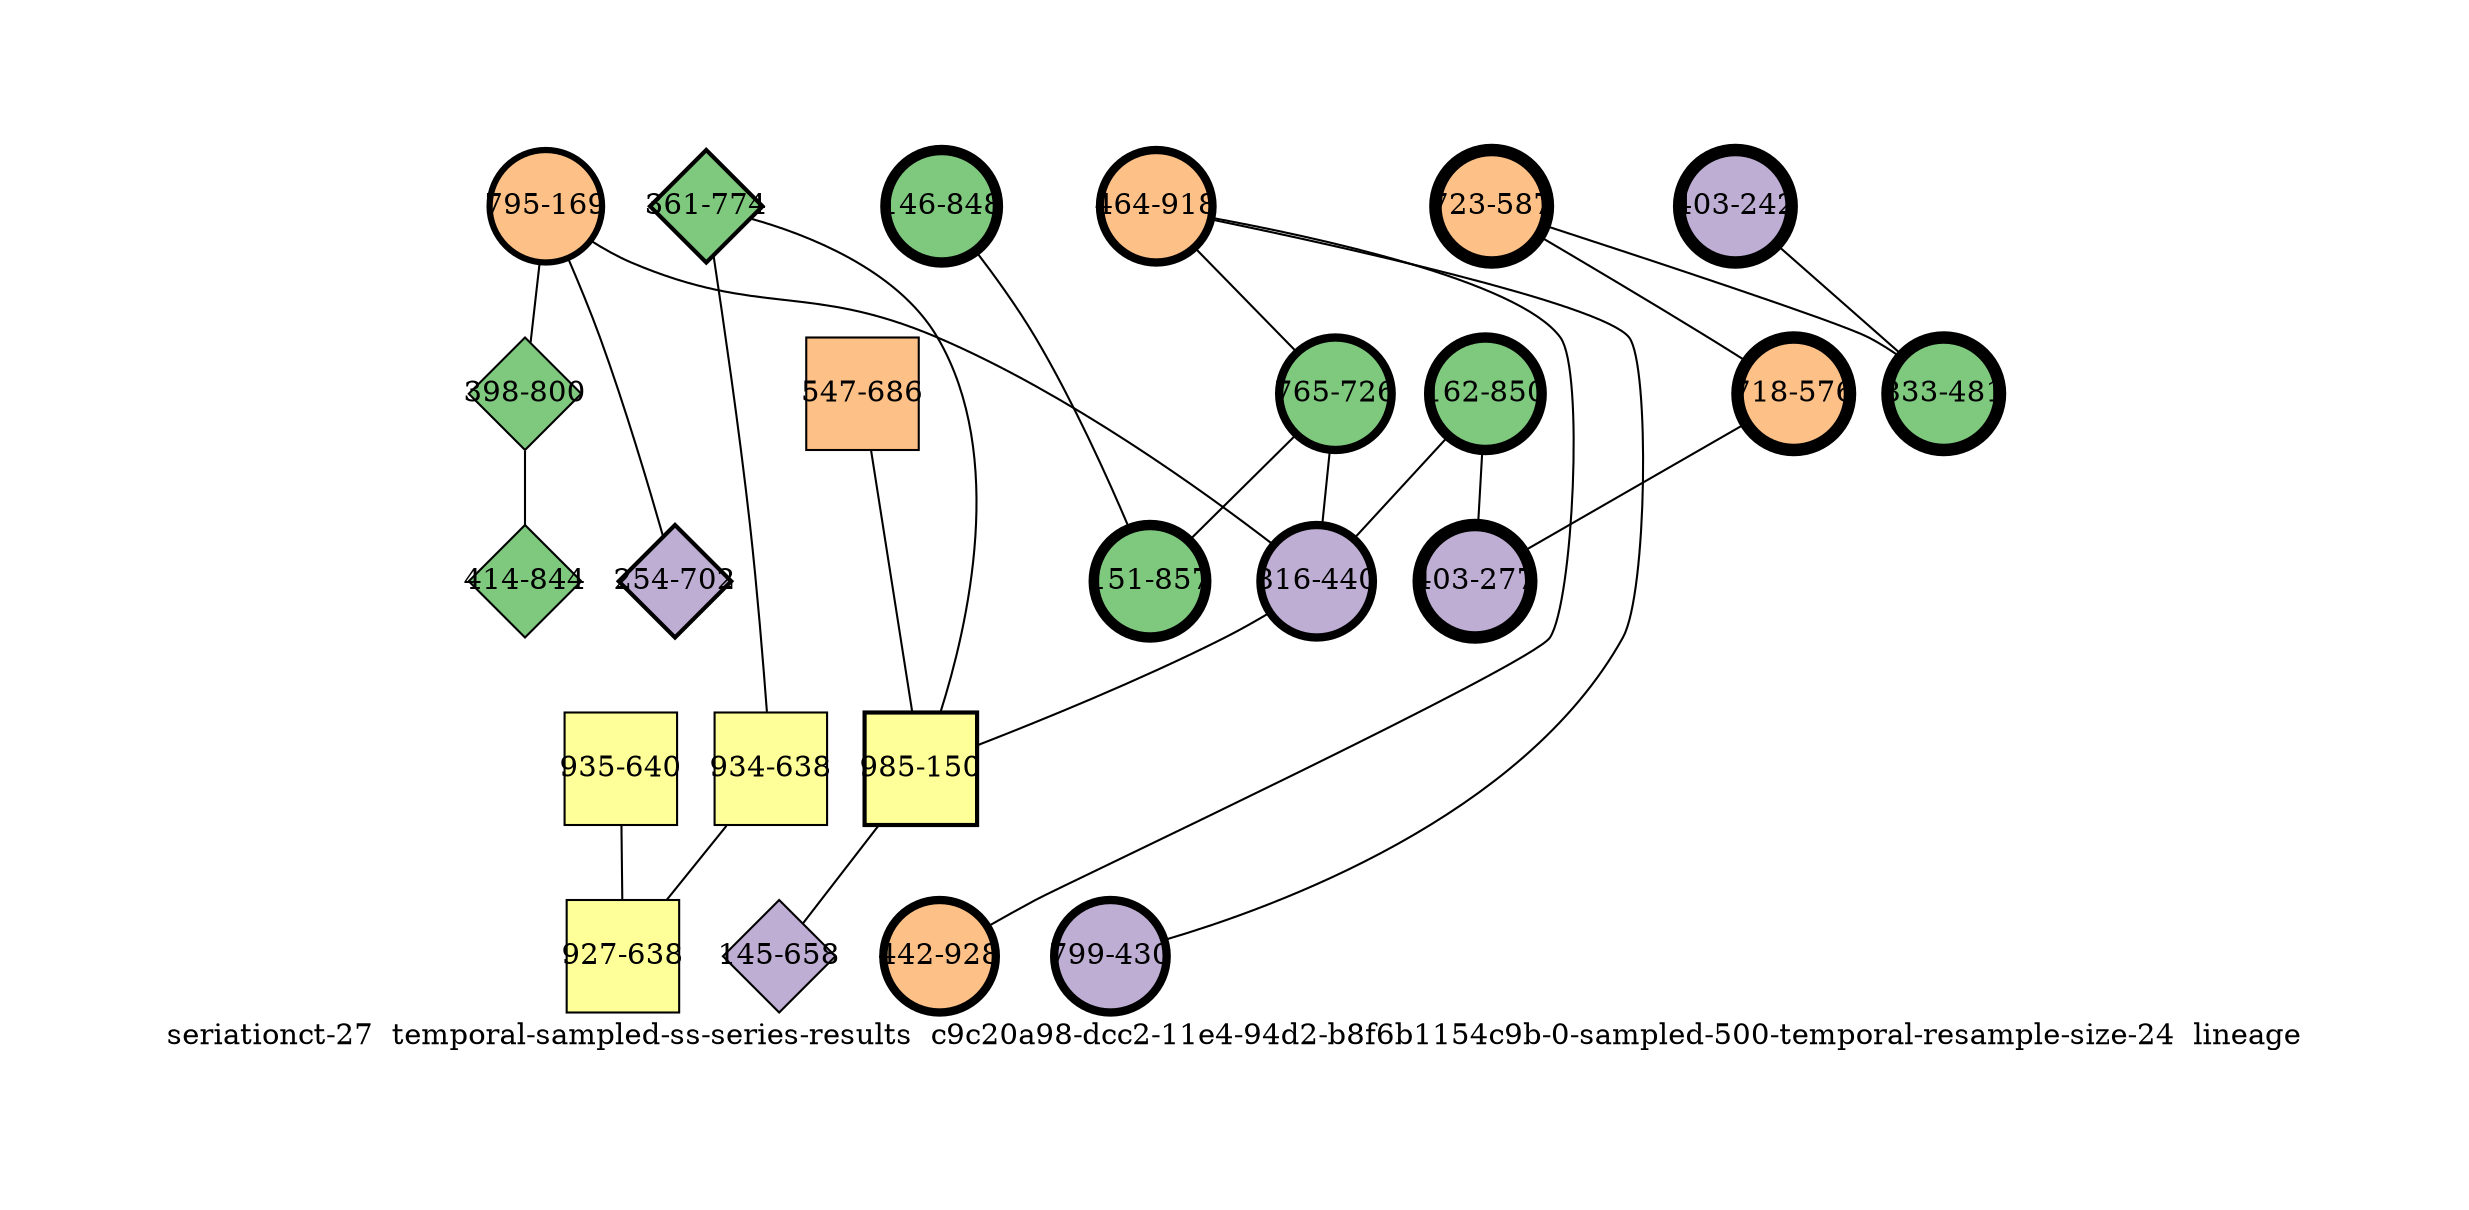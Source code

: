 strict graph "seriationct-27  temporal-sampled-ss-series-results  c9c20a98-dcc2-11e4-94d2-b8f6b1154c9b-0-sampled-500-temporal-resample-size-24  lineage" {
labelloc=b;
ratio=auto;
pad="1.0";
label="seriationct-27  temporal-sampled-ss-series-results  c9c20a98-dcc2-11e4-94d2-b8f6b1154c9b-0-sampled-500-temporal-resample-size-24  lineage";
node [width="0.75", style=filled, fixedsize=true, height="0.75", shape=circle, label=""];
0 [xCoordinate="169.0", appears_in_slice=3, yCoordinate="795.0", colorscheme=accent6, lineage_id=0, short_label="795-169", label="795-169", shape=circle, cluster_id=2, fillcolor=3, size="500.0", id=0, penwidth="3.0"];
1 [xCoordinate="774.0", appears_in_slice=2, yCoordinate="361.0", colorscheme=accent6, lineage_id=2, short_label="361-774", label="361-774", shape=diamond, cluster_id=0, fillcolor=1, size="500.0", id=1, penwidth="2.0"];
2 [xCoordinate="918.0", appears_in_slice=4, yCoordinate="464.0", colorscheme=accent6, lineage_id=0, short_label="464-918", label="464-918", shape=circle, cluster_id=2, fillcolor=3, size="500.0", id=2, penwidth="4.0"];
3 [xCoordinate="928.0", appears_in_slice=4, yCoordinate="442.0", colorscheme=accent6, lineage_id=0, short_label="442-928", label="442-928", shape=circle, cluster_id=2, fillcolor=3, size="500.0", id=3, penwidth="4.0"];
4 [xCoordinate="686.0", appears_in_slice=1, yCoordinate="547.0", colorscheme=accent6, lineage_id=1, short_label="547-686", label="547-686", shape=square, cluster_id=2, fillcolor=3, size="500.0", id=4, penwidth="1.0"];
5 [xCoordinate="430.0", appears_in_slice=4, yCoordinate="799.0", colorscheme=accent6, lineage_id=0, short_label="799-430", label="799-430", shape=circle, cluster_id=1, fillcolor=2, size="500.0", id=5, penwidth="4.0"];
6 [xCoordinate="638.0", appears_in_slice=1, yCoordinate="934.0", colorscheme=accent6, lineage_id=1, short_label="934-638", label="934-638", shape=square, cluster_id=3, fillcolor=4, size="500.0", id=6, penwidth="1.0"];
7 [xCoordinate="848.0", appears_in_slice=5, yCoordinate="146.0", colorscheme=accent6, lineage_id=0, short_label="146-848", label="146-848", shape=circle, cluster_id=0, fillcolor=1, size="500.0", id=7, penwidth="5.0"];
8 [xCoordinate="587.0", appears_in_slice=6, yCoordinate="723.0", colorscheme=accent6, lineage_id=0, short_label="723-587", label="723-587", shape=circle, cluster_id=2, fillcolor=3, size="500.0", id=8, penwidth="6.0"];
9 [xCoordinate="726.0", appears_in_slice=4, yCoordinate="765.0", colorscheme=accent6, lineage_id=0, short_label="765-726", label="765-726", shape=circle, cluster_id=0, fillcolor=1, size="500.0", id=9, penwidth="4.0"];
10 [xCoordinate="800.0", appears_in_slice=1, yCoordinate="398.0", colorscheme=accent6, lineage_id=2, short_label="398-800", label="398-800", shape=diamond, cluster_id=0, fillcolor=1, size="500.0", id=10, penwidth="1.0"];
11 [xCoordinate="850.0", appears_in_slice=5, yCoordinate="162.0", colorscheme=accent6, lineage_id=0, short_label="162-850", label="162-850", shape=circle, cluster_id=0, fillcolor=1, size="500.0", id=15, penwidth="5.0"];
12 [xCoordinate="576.0", appears_in_slice=6, yCoordinate="718.0", colorscheme=accent6, lineage_id=0, short_label="718-576", label="718-576", shape=circle, cluster_id=2, fillcolor=3, size="500.0", id=12, penwidth="6.0"];
13 [xCoordinate="242.0", appears_in_slice=6, yCoordinate="403.0", colorscheme=accent6, lineage_id=0, short_label="403-242", label="403-242", shape=circle, cluster_id=1, fillcolor=2, size="500.0", id=13, penwidth="6.0"];
14 [xCoordinate="440.0", appears_in_slice=4, yCoordinate="816.0", colorscheme=accent6, lineage_id=0, short_label="816-440", label="816-440", shape=circle, cluster_id=1, fillcolor=2, size="500.0", id=14, penwidth="4.0"];
15 [xCoordinate="150.0", appears_in_slice=2, yCoordinate="985.0", colorscheme=accent6, lineage_id=1, short_label="985-150", label="985-150", shape=square, cluster_id=3, fillcolor=4, size="500.0", id=11, penwidth="2.0"];
16 [xCoordinate="844.0", appears_in_slice=1, yCoordinate="414.0", colorscheme=accent6, lineage_id=2, short_label="414-844", label="414-844", shape=diamond, cluster_id=0, fillcolor=1, size="500.0", id=16, penwidth="1.0"];
17 [xCoordinate="702.0", appears_in_slice=2, yCoordinate="254.0", colorscheme=accent6, lineage_id=2, short_label="254-702", label="254-702", shape=diamond, cluster_id=1, fillcolor=2, size="500.0", id=17, penwidth="2.0"];
18 [xCoordinate="658.0", appears_in_slice=1, yCoordinate="145.0", colorscheme=accent6, lineage_id=2, short_label="145-658", label="145-658", shape=diamond, cluster_id=1, fillcolor=2, size="500.0", id=18, penwidth="1.0"];
19 [xCoordinate="640.0", appears_in_slice=1, yCoordinate="935.0", colorscheme=accent6, lineage_id=1, short_label="935-640", label="935-640", shape=square, cluster_id=3, fillcolor=4, size="500.0", id=19, penwidth="1.0"];
20 [xCoordinate="857.0", appears_in_slice=5, yCoordinate="151.0", colorscheme=accent6, lineage_id=0, short_label="151-857", label="151-857", shape=circle, cluster_id=0, fillcolor=1, size="500.0", id=20, penwidth="5.0"];
21 [xCoordinate="481.0", appears_in_slice=6, yCoordinate="833.0", colorscheme=accent6, lineage_id=0, short_label="833-481", label="833-481", shape=circle, cluster_id=0, fillcolor=1, size="500.0", id=21, penwidth="6.0"];
22 [xCoordinate="638.0", appears_in_slice=1, yCoordinate="927.0", colorscheme=accent6, lineage_id=1, short_label="927-638", label="927-638", shape=square, cluster_id=3, fillcolor=4, size="500.0", id=22, penwidth="1.0"];
23 [xCoordinate="277.0", appears_in_slice=6, yCoordinate="403.0", colorscheme=accent6, lineage_id=0, short_label="403-277", label="403-277", shape=circle, cluster_id=1, fillcolor=2, size="500.0", id=23, penwidth="6.0"];
0 -- 17  [inverseweight="2.52069157905", weight="0.396716523477"];
0 -- 10  [inverseweight="2.03632626255", weight="0.491080441476"];
0 -- 14  [inverseweight="1.59903626344", weight="0.625376686486"];
1 -- 6  [inverseweight="2.1371815209", weight="0.46790597346"];
1 -- 15  [inverseweight="10.2062072616", weight="0.0979795897113"];
2 -- 9  [inverseweight="3.03616354723", weight="0.329363021604"];
2 -- 3  [inverseweight="36.8604890387", weight="0.0271293199325"];
2 -- 5  [inverseweight="25.2538136138", weight="0.0395979797464"];
4 -- 15  [inverseweight="1.62476452775", weight="0.61547380123"];
6 -- 22  [inverseweight="24.3975018237", weight="0.0409878030638"];
7 -- 20  [inverseweight="8.23331152423", weight="0.121457811606"];
8 -- 12  [inverseweight="12.3016957826", weight="0.0812896057316"];
8 -- 21  [inverseweight="3.27504671887", weight="0.305339155694"];
9 -- 20  [inverseweight="1.85759404192", weight="0.538330753348"];
9 -- 14  [inverseweight="1.93818833051", weight="0.515945733581"];
10 -- 16  [inverseweight="25.8543844998", weight="0.0386781592116"];
11 -- 14  [inverseweight="3.35080304916", weight="0.298435922771"];
11 -- 23  [inverseweight="3.78874866475", weight="0.263939386981"];
12 -- 23  [inverseweight="2.73555068458", weight="0.365557109081"];
13 -- 21  [inverseweight="52.7046276695", weight="0.018973665961"];
14 -- 15  [inverseweight="1.45933316705", weight="0.685244481919"];
15 -- 18  [inverseweight="1.29510211959", weight="0.7721398837"];
19 -- 22  [inverseweight="20.6901472151", weight="0.0483321838944"];
}
